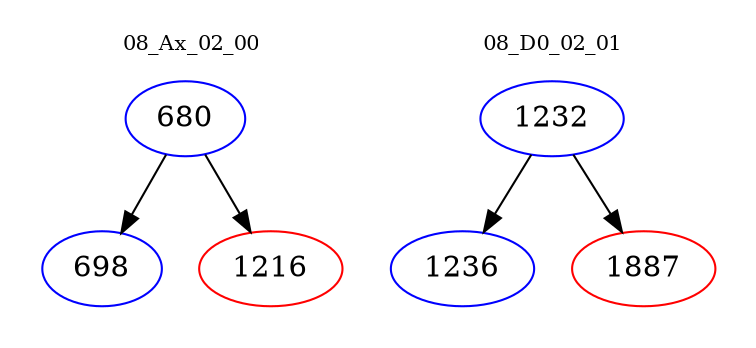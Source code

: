 digraph{
subgraph cluster_0 {
color = white
label = "08_Ax_02_00";
fontsize=10;
T0_680 [label="680", color="blue"]
T0_680 -> T0_698 [color="black"]
T0_698 [label="698", color="blue"]
T0_680 -> T0_1216 [color="black"]
T0_1216 [label="1216", color="red"]
}
subgraph cluster_1 {
color = white
label = "08_D0_02_01";
fontsize=10;
T1_1232 [label="1232", color="blue"]
T1_1232 -> T1_1236 [color="black"]
T1_1236 [label="1236", color="blue"]
T1_1232 -> T1_1887 [color="black"]
T1_1887 [label="1887", color="red"]
}
}
